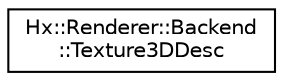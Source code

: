 digraph "Graphical Class Hierarchy"
{
  edge [fontname="Helvetica",fontsize="10",labelfontname="Helvetica",labelfontsize="10"];
  node [fontname="Helvetica",fontsize="10",shape=record];
  rankdir="LR";
  Node1 [label="Hx::Renderer::Backend\l::Texture3DDesc",height=0.2,width=0.4,color="black", fillcolor="white", style="filled",URL="$structHx_1_1Renderer_1_1Backend_1_1Texture3DDesc.html"];
}
